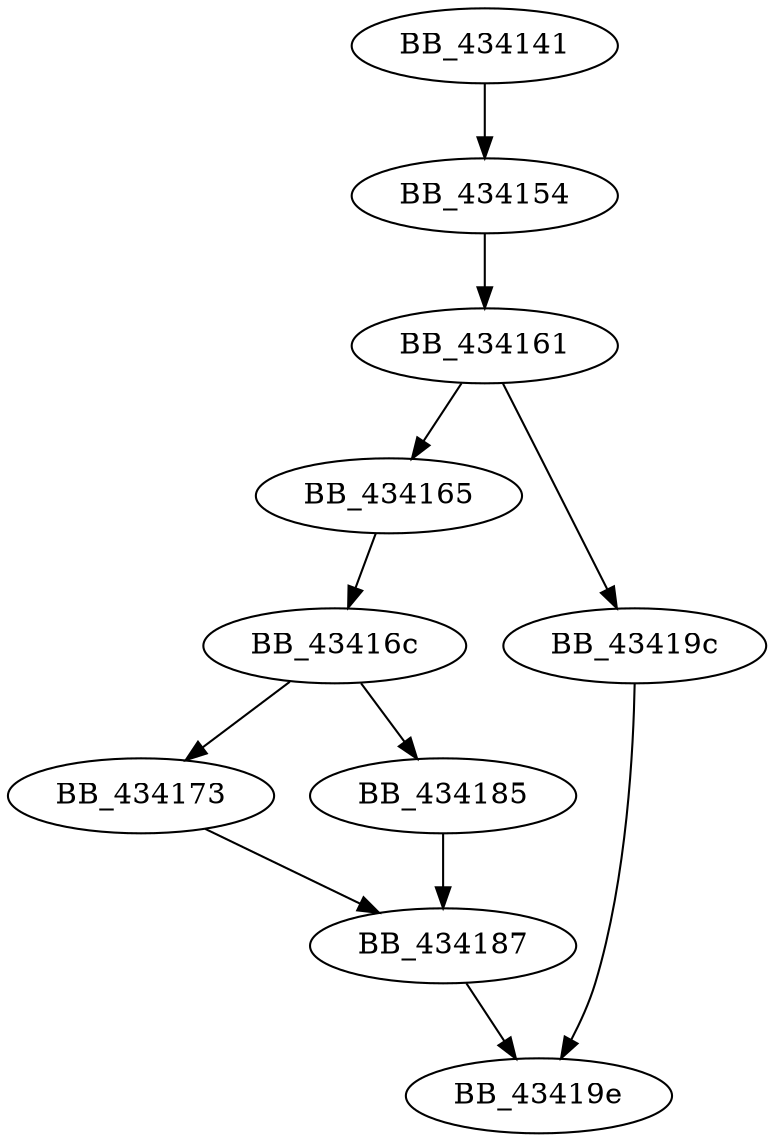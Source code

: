 DiGraph sub_434141{
BB_434141->BB_434154
BB_434154->BB_434161
BB_434161->BB_434165
BB_434161->BB_43419c
BB_434165->BB_43416c
BB_43416c->BB_434173
BB_43416c->BB_434185
BB_434173->BB_434187
BB_434185->BB_434187
BB_434187->BB_43419e
BB_43419c->BB_43419e
}
